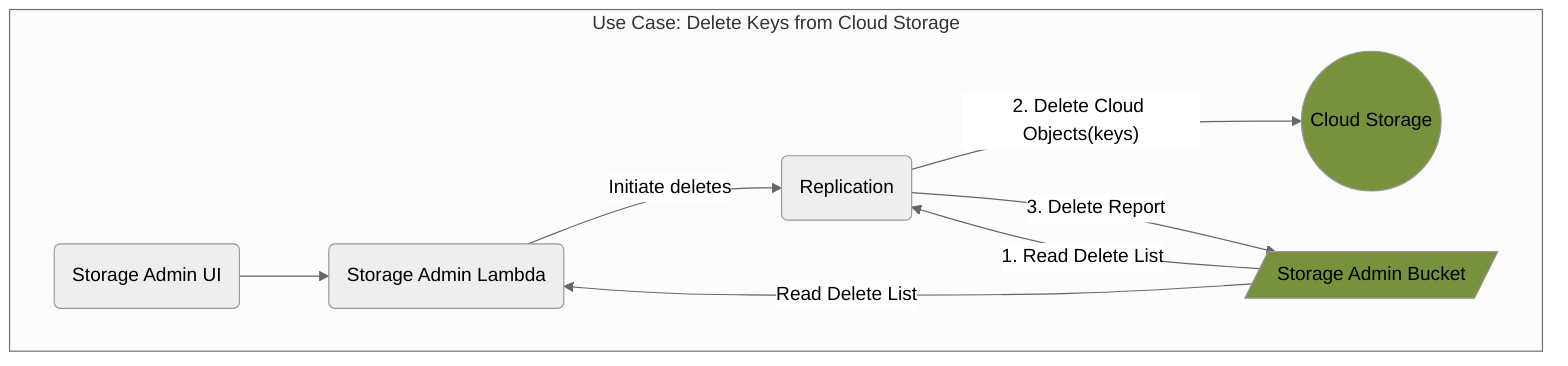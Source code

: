 %%{init: {'theme': 'neutral', 'securityLevel': 'loose'}}%%
graph TD
  SAUI("Storage Admin UI")
  SA("Storage Admin Lambda")
  SABUCK[/"Storage Admin Bucket"/]
  REPLIC("Replication")
  CLOUD(("Cloud Storage"))

  subgraph "Use Case: Delete Keys from Cloud Storage"
    SAUI-->SA
    SABUCK-->|"Read Delete List"|SA
    SA-->|"Initiate deletes"|REPLIC
    SABUCK-->|"1. Read Delete List"|REPLIC
    REPLIC-->|"2. Delete Cloud Objects(keys)"|CLOUD
    REPLIC-->|"3. Delete Report"|SABUCK
  end

  style SABUCK fill:#77913C
  style CLOUD fill:#77913C